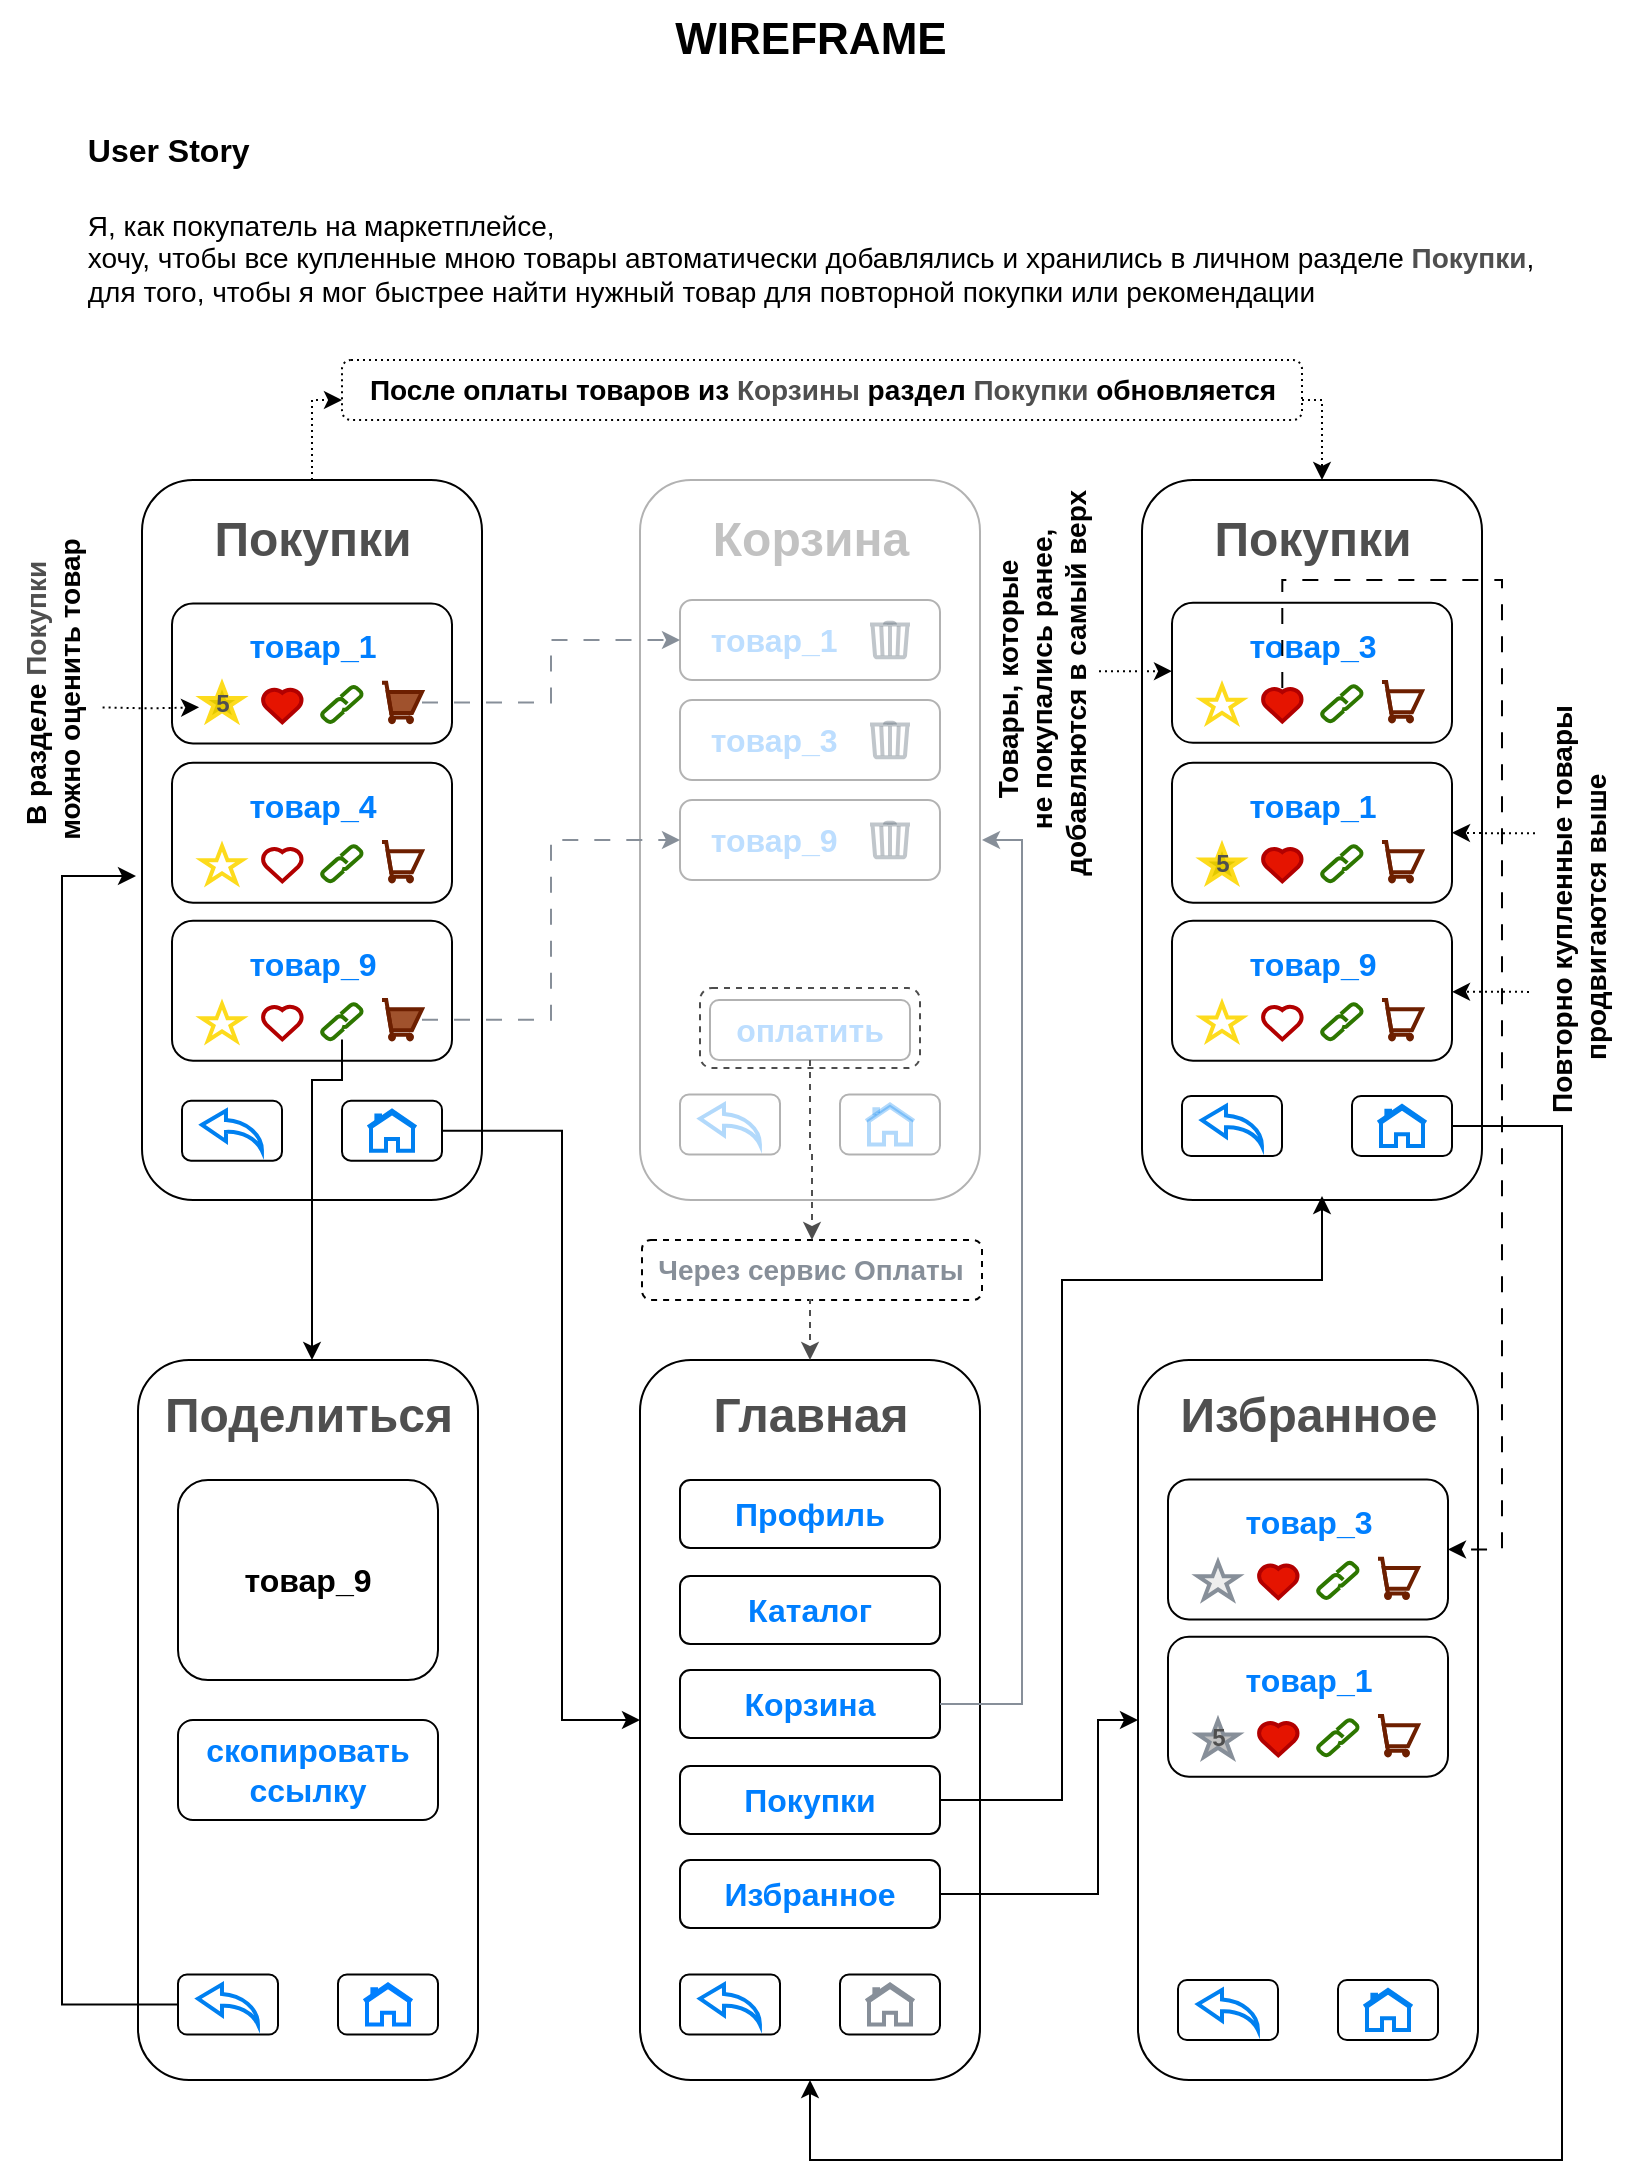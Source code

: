 <mxfile version="24.7.17">
  <diagram name="Страница — 1" id="m0oTRbkZFkC00hhJA9YK">
    <mxGraphModel dx="988" dy="1825" grid="1" gridSize="10" guides="1" tooltips="1" connect="1" arrows="1" fold="1" page="1" pageScale="1" pageWidth="827" pageHeight="1169" math="0" shadow="0">
      <root>
        <mxCell id="0" />
        <mxCell id="1" parent="0" />
        <mxCell id="jrZ7XB1-wAAe-d6OG5qt-242" value="" style="rounded=1;whiteSpace=wrap;html=1;dashed=1;" parent="1" vertex="1">
          <mxGeometry x="330" y="-530" width="170" height="30" as="geometry" />
        </mxCell>
        <mxCell id="1zE7--B8gmnd__9OY-mV-59" value="" style="group;strokeWidth=2;" parent="1" vertex="1" connectable="0">
          <mxGeometry x="80.0" y="-910" width="170" height="360" as="geometry" />
        </mxCell>
        <mxCell id="jrZ7XB1-wAAe-d6OG5qt-86" value="" style="group" parent="1zE7--B8gmnd__9OY-mV-59" vertex="1" connectable="0">
          <mxGeometry width="170" height="360" as="geometry" />
        </mxCell>
        <mxCell id="JTxMD57BZDx9iJpPwKIt-2" value="" style="rounded=1;whiteSpace=wrap;html=1;" parent="jrZ7XB1-wAAe-d6OG5qt-86" vertex="1">
          <mxGeometry width="170" height="360" as="geometry" />
        </mxCell>
        <mxCell id="1zE7--B8gmnd__9OY-mV-63" value="" style="group;" parent="jrZ7XB1-wAAe-d6OG5qt-86" vertex="1" connectable="0">
          <mxGeometry x="15" y="61.38" width="140" height="70.35" as="geometry" />
        </mxCell>
        <mxCell id="jrZ7XB1-wAAe-d6OG5qt-90" value="" style="group" parent="1zE7--B8gmnd__9OY-mV-63" vertex="1" connectable="0">
          <mxGeometry width="140" height="70.35" as="geometry" />
        </mxCell>
        <mxCell id="1zE7--B8gmnd__9OY-mV-64" value="&lt;div&gt;&lt;div&gt;&lt;b style=&quot;font-size: 16px;&quot;&gt;&lt;br&gt;&lt;/b&gt;&lt;/div&gt;&lt;/div&gt;" style="rounded=1;whiteSpace=wrap;html=1;" parent="jrZ7XB1-wAAe-d6OG5qt-90" vertex="1">
          <mxGeometry y="0.35" width="140" height="70.0" as="geometry" />
        </mxCell>
        <mxCell id="1zE7--B8gmnd__9OY-mV-65" value="" style="html=1;verticalLabelPosition=bottom;align=center;labelBackgroundColor=#ffffff;verticalAlign=top;strokeWidth=2;strokeColor=#6D1F00;shadow=0;dashed=0;shape=mxgraph.ios7.icons.shopping_cart;fillColor=#a0522d;fontColor=#ffffff;" parent="jrZ7XB1-wAAe-d6OG5qt-90" vertex="1">
          <mxGeometry x="105" y="40.0" width="20" height="19.7" as="geometry" />
        </mxCell>
        <mxCell id="1zE7--B8gmnd__9OY-mV-66" value="" style="html=1;verticalLabelPosition=bottom;align=center;labelBackgroundColor=#ffffff;verticalAlign=top;strokeWidth=2;strokeColor=#B20000;shadow=0;dashed=0;shape=mxgraph.ios7.icons.heart;fillColor=#e51400;fontColor=#ffffff;" parent="jrZ7XB1-wAAe-d6OG5qt-90" vertex="1">
          <mxGeometry x="45" y="42.95" width="20.3" height="16.75" as="geometry" />
        </mxCell>
        <mxCell id="1zE7--B8gmnd__9OY-mV-67" value="" style="html=1;verticalLabelPosition=bottom;align=center;labelBackgroundColor=#ffffff;verticalAlign=top;strokeWidth=2;strokeColor=#2D7600;shadow=0;dashed=0;shape=mxgraph.ios7.icons.link;fillColor=#60a917;fontColor=#ffffff;" parent="jrZ7XB1-wAAe-d6OG5qt-90" vertex="1">
          <mxGeometry x="75" y="41.98" width="20" height="17.72" as="geometry" />
        </mxCell>
        <mxCell id="1zE7--B8gmnd__9OY-mV-68" value="" style="html=1;verticalLabelPosition=bottom;align=center;labelBackgroundColor=#ffffff;verticalAlign=top;strokeWidth=2;strokeColor=#fddb1c;shadow=0;dashed=0;shape=mxgraph.ios7.icons.star;fillColor=#e3c800;fontColor=#000000;" parent="jrZ7XB1-wAAe-d6OG5qt-90" vertex="1">
          <mxGeometry x="15" y="40.47" width="20" height="18.26" as="geometry" />
        </mxCell>
        <mxCell id="1zE7--B8gmnd__9OY-mV-69" value="&lt;font color=&quot;#007fff&quot; style=&quot;font-size: 16px;&quot;&gt;товар_1&lt;/font&gt;" style="text;strokeColor=none;fillColor=none;html=1;fontSize=24;fontStyle=1;verticalAlign=middle;align=center;" parent="jrZ7XB1-wAAe-d6OG5qt-90" vertex="1">
          <mxGeometry x="20" width="100" height="40.0" as="geometry" />
        </mxCell>
        <mxCell id="jrZ7XB1-wAAe-d6OG5qt-179" value="&lt;b&gt;&lt;font color=&quot;#4f4f4f&quot;&gt;5&lt;/font&gt;&lt;/b&gt;" style="text;html=1;align=center;verticalAlign=middle;resizable=0;points=[];autosize=1;strokeColor=none;fillColor=none;" parent="jrZ7XB1-wAAe-d6OG5qt-90" vertex="1">
          <mxGeometry x="10.0" y="35.84" width="30" height="30" as="geometry" />
        </mxCell>
        <mxCell id="1zE7--B8gmnd__9OY-mV-49" value="&lt;font color=&quot;#4f4f4f&quot;&gt;Покупки&lt;/font&gt;" style="text;strokeColor=none;fillColor=none;html=1;fontSize=24;fontStyle=1;verticalAlign=middle;align=center;" parent="jrZ7XB1-wAAe-d6OG5qt-86" vertex="1">
          <mxGeometry x="35" y="10" width="100" height="40" as="geometry" />
        </mxCell>
        <mxCell id="1zE7--B8gmnd__9OY-mV-71" value="" style="group;" parent="jrZ7XB1-wAAe-d6OG5qt-86" vertex="1" connectable="0">
          <mxGeometry x="15" y="141" width="140" height="70.35" as="geometry" />
        </mxCell>
        <mxCell id="1zE7--B8gmnd__9OY-mV-72" value="&lt;div&gt;&lt;div&gt;&lt;b style=&quot;font-size: 16px;&quot;&gt;&lt;br&gt;&lt;/b&gt;&lt;/div&gt;&lt;/div&gt;" style="rounded=1;whiteSpace=wrap;html=1;" parent="1zE7--B8gmnd__9OY-mV-71" vertex="1">
          <mxGeometry y="0.35" width="140" height="70.0" as="geometry" />
        </mxCell>
        <mxCell id="1zE7--B8gmnd__9OY-mV-73" value="" style="html=1;verticalLabelPosition=bottom;align=center;labelBackgroundColor=#ffffff;verticalAlign=top;strokeWidth=2;strokeColor=#6D1F00;shadow=0;dashed=0;shape=mxgraph.ios7.icons.shopping_cart;fillColor=none;fontColor=#ffffff;" parent="1zE7--B8gmnd__9OY-mV-71" vertex="1">
          <mxGeometry x="105" y="40.0" width="20" height="19.7" as="geometry" />
        </mxCell>
        <mxCell id="1zE7--B8gmnd__9OY-mV-74" value="" style="html=1;verticalLabelPosition=bottom;align=center;labelBackgroundColor=#ffffff;verticalAlign=top;strokeWidth=2;strokeColor=#B20000;shadow=0;dashed=0;shape=mxgraph.ios7.icons.heart;fillColor=none;fontColor=#ffffff;" parent="1zE7--B8gmnd__9OY-mV-71" vertex="1">
          <mxGeometry x="45" y="42.95" width="20.3" height="16.75" as="geometry" />
        </mxCell>
        <mxCell id="1zE7--B8gmnd__9OY-mV-75" value="" style="html=1;verticalLabelPosition=bottom;align=center;labelBackgroundColor=#ffffff;verticalAlign=top;strokeWidth=2;strokeColor=#2D7600;shadow=0;dashed=0;shape=mxgraph.ios7.icons.link;fillColor=#60a917;fontColor=#ffffff;" parent="1zE7--B8gmnd__9OY-mV-71" vertex="1">
          <mxGeometry x="75" y="41.98" width="20" height="17.72" as="geometry" />
        </mxCell>
        <mxCell id="1zE7--B8gmnd__9OY-mV-77" value="&lt;font color=&quot;#007fff&quot; style=&quot;font-size: 16px;&quot;&gt;товар_4&lt;/font&gt;" style="text;strokeColor=none;fillColor=none;html=1;fontSize=24;fontStyle=1;verticalAlign=middle;align=center;" parent="1zE7--B8gmnd__9OY-mV-71" vertex="1">
          <mxGeometry x="20" width="100" height="40.0" as="geometry" />
        </mxCell>
        <mxCell id="1zE7--B8gmnd__9OY-mV-139" value="" style="html=1;verticalLabelPosition=bottom;align=center;labelBackgroundColor=#ffffff;verticalAlign=top;strokeWidth=2;strokeColor=#fddb1c;shadow=0;dashed=0;shape=mxgraph.ios7.icons.star;fillColor=none;fontColor=#000000;" parent="1zE7--B8gmnd__9OY-mV-71" vertex="1">
          <mxGeometry x="15" y="41.98" width="20" height="18.26" as="geometry" />
        </mxCell>
        <mxCell id="1zE7--B8gmnd__9OY-mV-182" value="" style="group;" parent="jrZ7XB1-wAAe-d6OG5qt-86" vertex="1" connectable="0">
          <mxGeometry x="15" y="220" width="140" height="70.35" as="geometry" />
        </mxCell>
        <mxCell id="1zE7--B8gmnd__9OY-mV-183" value="&lt;div&gt;&lt;div&gt;&lt;b style=&quot;font-size: 16px;&quot;&gt;&lt;br&gt;&lt;/b&gt;&lt;/div&gt;&lt;/div&gt;" style="rounded=1;whiteSpace=wrap;html=1;" parent="1zE7--B8gmnd__9OY-mV-182" vertex="1">
          <mxGeometry y="0.35" width="140" height="70.0" as="geometry" />
        </mxCell>
        <mxCell id="1zE7--B8gmnd__9OY-mV-184" value="" style="html=1;verticalLabelPosition=bottom;align=center;labelBackgroundColor=#ffffff;verticalAlign=top;strokeWidth=2;strokeColor=#6D1F00;shadow=0;dashed=0;shape=mxgraph.ios7.icons.shopping_cart;fillColor=#a0522d;fontColor=#ffffff;" parent="1zE7--B8gmnd__9OY-mV-182" vertex="1">
          <mxGeometry x="105" y="40.0" width="20" height="19.7" as="geometry" />
        </mxCell>
        <mxCell id="1zE7--B8gmnd__9OY-mV-185" value="" style="html=1;verticalLabelPosition=bottom;align=center;labelBackgroundColor=#ffffff;verticalAlign=top;strokeWidth=2;strokeColor=#B20000;shadow=0;dashed=0;shape=mxgraph.ios7.icons.heart;fillColor=none;fontColor=#ffffff;" parent="1zE7--B8gmnd__9OY-mV-182" vertex="1">
          <mxGeometry x="45" y="42.95" width="20.3" height="16.75" as="geometry" />
        </mxCell>
        <mxCell id="1zE7--B8gmnd__9OY-mV-186" value="" style="html=1;verticalLabelPosition=bottom;align=center;labelBackgroundColor=#ffffff;verticalAlign=top;strokeWidth=2;strokeColor=#2D7600;shadow=0;dashed=0;shape=mxgraph.ios7.icons.link;fillColor=#60a917;fontColor=#ffffff;gradientColor=none;" parent="1zE7--B8gmnd__9OY-mV-182" vertex="1">
          <mxGeometry x="75" y="41.98" width="20" height="17.72" as="geometry" />
        </mxCell>
        <mxCell id="1zE7--B8gmnd__9OY-mV-187" value="&lt;font color=&quot;#007fff&quot; style=&quot;font-size: 16px;&quot;&gt;товар_9&lt;/font&gt;" style="text;strokeColor=none;fillColor=none;html=1;fontSize=24;fontStyle=1;verticalAlign=middle;align=center;" parent="1zE7--B8gmnd__9OY-mV-182" vertex="1">
          <mxGeometry x="20" width="100" height="40.0" as="geometry" />
        </mxCell>
        <mxCell id="1zE7--B8gmnd__9OY-mV-188" value="" style="html=1;verticalLabelPosition=bottom;align=center;labelBackgroundColor=#ffffff;verticalAlign=top;strokeWidth=2;strokeColor=#fddb1c;shadow=0;dashed=0;shape=mxgraph.ios7.icons.star;fillColor=none;fontColor=#000000;" parent="1zE7--B8gmnd__9OY-mV-182" vertex="1">
          <mxGeometry x="15" y="41.98" width="20" height="18.26" as="geometry" />
        </mxCell>
        <mxCell id="1zE7--B8gmnd__9OY-mV-53" value="" style="group;" parent="jrZ7XB1-wAAe-d6OG5qt-86" vertex="1" connectable="0">
          <mxGeometry x="20.0" y="300.35" width="50" height="40" as="geometry" />
        </mxCell>
        <mxCell id="1zE7--B8gmnd__9OY-mV-54" value="" style="rounded=1;whiteSpace=wrap;html=1;" parent="1zE7--B8gmnd__9OY-mV-53" vertex="1">
          <mxGeometry y="10" width="50" height="30" as="geometry" />
        </mxCell>
        <mxCell id="1zE7--B8gmnd__9OY-mV-55" value="" style="html=1;verticalLabelPosition=bottom;align=center;labelBackgroundColor=#ffffff;verticalAlign=top;strokeWidth=2;strokeColor=#0080F0;shadow=0;dashed=0;shape=mxgraph.ios7.icons.back;" parent="1zE7--B8gmnd__9OY-mV-53" vertex="1">
          <mxGeometry x="10" y="15" width="30" height="20" as="geometry" />
        </mxCell>
        <mxCell id="1zE7--B8gmnd__9OY-mV-56" value="" style="group;" parent="jrZ7XB1-wAAe-d6OG5qt-86" vertex="1" connectable="0">
          <mxGeometry x="100.0" y="300.35" width="50" height="40" as="geometry" />
        </mxCell>
        <mxCell id="1zE7--B8gmnd__9OY-mV-57" value="" style="rounded=1;whiteSpace=wrap;html=1;" parent="1zE7--B8gmnd__9OY-mV-56" vertex="1">
          <mxGeometry y="10" width="50" height="30" as="geometry" />
        </mxCell>
        <mxCell id="1zE7--B8gmnd__9OY-mV-58" value="" style="html=1;verticalLabelPosition=bottom;align=center;labelBackgroundColor=#ffffff;verticalAlign=top;strokeWidth=2;strokeColor=#0080F0;shadow=0;dashed=0;shape=mxgraph.ios7.icons.home;" parent="1zE7--B8gmnd__9OY-mV-56" vertex="1">
          <mxGeometry x="13" y="15" width="24" height="20" as="geometry" />
        </mxCell>
        <mxCell id="1zE7--B8gmnd__9OY-mV-79" value="" style="group;strokeWidth=2;" parent="1" vertex="1" connectable="0">
          <mxGeometry x="578" y="-470" width="170" height="360" as="geometry" />
        </mxCell>
        <mxCell id="1zE7--B8gmnd__9OY-mV-80" value="" style="rounded=1;whiteSpace=wrap;html=1;" parent="1zE7--B8gmnd__9OY-mV-79" vertex="1">
          <mxGeometry width="170" height="360" as="geometry" />
        </mxCell>
        <mxCell id="1zE7--B8gmnd__9OY-mV-88" value="&lt;font color=&quot;#4f4f4f&quot;&gt;Избранное&lt;/font&gt;" style="text;strokeColor=none;fillColor=none;html=1;fontSize=24;fontStyle=1;verticalAlign=middle;align=center;" parent="1zE7--B8gmnd__9OY-mV-79" vertex="1">
          <mxGeometry x="35" y="8" width="100" height="40" as="geometry" />
        </mxCell>
        <mxCell id="1zE7--B8gmnd__9OY-mV-96" value="" style="group" parent="1zE7--B8gmnd__9OY-mV-79" vertex="1" connectable="0">
          <mxGeometry x="20" y="300" width="50" height="40" as="geometry" />
        </mxCell>
        <mxCell id="1zE7--B8gmnd__9OY-mV-97" value="" style="rounded=1;whiteSpace=wrap;html=1;" parent="1zE7--B8gmnd__9OY-mV-96" vertex="1">
          <mxGeometry y="10" width="50" height="30" as="geometry" />
        </mxCell>
        <mxCell id="1zE7--B8gmnd__9OY-mV-98" value="" style="html=1;verticalLabelPosition=bottom;align=center;labelBackgroundColor=#ffffff;verticalAlign=top;strokeWidth=2;strokeColor=#0080F0;shadow=0;dashed=0;shape=mxgraph.ios7.icons.back;" parent="1zE7--B8gmnd__9OY-mV-96" vertex="1">
          <mxGeometry x="10" y="15" width="30" height="20" as="geometry" />
        </mxCell>
        <mxCell id="1zE7--B8gmnd__9OY-mV-99" value="" style="group" parent="1zE7--B8gmnd__9OY-mV-79" vertex="1" connectable="0">
          <mxGeometry x="100" y="300" width="50" height="40" as="geometry" />
        </mxCell>
        <mxCell id="1zE7--B8gmnd__9OY-mV-100" value="" style="rounded=1;whiteSpace=wrap;html=1;" parent="1zE7--B8gmnd__9OY-mV-99" vertex="1">
          <mxGeometry y="10" width="50" height="30" as="geometry" />
        </mxCell>
        <mxCell id="1zE7--B8gmnd__9OY-mV-101" value="" style="html=1;verticalLabelPosition=bottom;align=center;labelBackgroundColor=#ffffff;verticalAlign=top;strokeWidth=2;strokeColor=#0080F0;shadow=0;dashed=0;shape=mxgraph.ios7.icons.home;" parent="1zE7--B8gmnd__9OY-mV-99" vertex="1">
          <mxGeometry x="13" y="15" width="24" height="20" as="geometry" />
        </mxCell>
        <mxCell id="1zE7--B8gmnd__9OY-mV-149" value="" style="group" parent="1zE7--B8gmnd__9OY-mV-79" vertex="1" connectable="0">
          <mxGeometry x="15" y="59.35" width="140" height="70.35" as="geometry" />
        </mxCell>
        <mxCell id="1zE7--B8gmnd__9OY-mV-150" value="&lt;div&gt;&lt;div&gt;&lt;b style=&quot;font-size: 16px;&quot;&gt;&lt;br&gt;&lt;/b&gt;&lt;/div&gt;&lt;/div&gt;" style="rounded=1;whiteSpace=wrap;html=1;" parent="1zE7--B8gmnd__9OY-mV-149" vertex="1">
          <mxGeometry y="0.35" width="140" height="70.0" as="geometry" />
        </mxCell>
        <mxCell id="1zE7--B8gmnd__9OY-mV-151" value="" style="html=1;verticalLabelPosition=bottom;align=center;labelBackgroundColor=#ffffff;verticalAlign=top;strokeWidth=2;strokeColor=#6D1F00;shadow=0;dashed=0;shape=mxgraph.ios7.icons.shopping_cart;fillColor=none;fontColor=#ffffff;" parent="1zE7--B8gmnd__9OY-mV-149" vertex="1">
          <mxGeometry x="105" y="40.0" width="20" height="19.7" as="geometry" />
        </mxCell>
        <mxCell id="1zE7--B8gmnd__9OY-mV-152" value="" style="html=1;verticalLabelPosition=bottom;align=center;labelBackgroundColor=#ffffff;verticalAlign=top;strokeWidth=2;strokeColor=#B20000;shadow=0;dashed=0;shape=mxgraph.ios7.icons.heart;fillColor=#e51400;fontColor=#ffffff;" parent="1zE7--B8gmnd__9OY-mV-149" vertex="1">
          <mxGeometry x="45" y="42.95" width="20.3" height="16.75" as="geometry" />
        </mxCell>
        <mxCell id="1zE7--B8gmnd__9OY-mV-153" value="" style="html=1;verticalLabelPosition=bottom;align=center;labelBackgroundColor=#ffffff;verticalAlign=top;strokeWidth=2;strokeColor=#2D7600;shadow=0;dashed=0;shape=mxgraph.ios7.icons.link;fillColor=#60a917;fontColor=#ffffff;" parent="1zE7--B8gmnd__9OY-mV-149" vertex="1">
          <mxGeometry x="75" y="41.98" width="20" height="17.72" as="geometry" />
        </mxCell>
        <mxCell id="1zE7--B8gmnd__9OY-mV-154" value="&lt;font color=&quot;#007fff&quot; style=&quot;font-size: 16px;&quot;&gt;товар_3&lt;/font&gt;" style="text;strokeColor=none;fillColor=none;html=1;fontSize=24;fontStyle=1;verticalAlign=middle;align=center;" parent="1zE7--B8gmnd__9OY-mV-149" vertex="1">
          <mxGeometry x="20" width="100" height="40.0" as="geometry" />
        </mxCell>
        <mxCell id="1zE7--B8gmnd__9OY-mV-155" value="" style="html=1;verticalLabelPosition=bottom;align=center;labelBackgroundColor=#ffffff;verticalAlign=top;strokeWidth=2;strokeColor=#878F99;shadow=0;dashed=0;shape=mxgraph.ios7.icons.star;fillColor=#eeeeee;" parent="1zE7--B8gmnd__9OY-mV-149" vertex="1">
          <mxGeometry x="15" y="41.71" width="20" height="18.26" as="geometry" />
        </mxCell>
        <mxCell id="jrZ7XB1-wAAe-d6OG5qt-44" value="" style="group" parent="1zE7--B8gmnd__9OY-mV-79" vertex="1" connectable="0">
          <mxGeometry x="15" y="138" width="140" height="70.35" as="geometry" />
        </mxCell>
        <mxCell id="jrZ7XB1-wAAe-d6OG5qt-45" value="&lt;div&gt;&lt;div&gt;&lt;b style=&quot;font-size: 16px;&quot;&gt;&lt;br&gt;&lt;/b&gt;&lt;/div&gt;&lt;/div&gt;" style="rounded=1;whiteSpace=wrap;html=1;" parent="jrZ7XB1-wAAe-d6OG5qt-44" vertex="1">
          <mxGeometry y="0.35" width="140" height="70.0" as="geometry" />
        </mxCell>
        <mxCell id="jrZ7XB1-wAAe-d6OG5qt-46" value="" style="html=1;verticalLabelPosition=bottom;align=center;labelBackgroundColor=#ffffff;verticalAlign=top;strokeWidth=2;strokeColor=#6D1F00;shadow=0;dashed=0;shape=mxgraph.ios7.icons.shopping_cart;fillColor=none;fontColor=#ffffff;" parent="jrZ7XB1-wAAe-d6OG5qt-44" vertex="1">
          <mxGeometry x="105" y="40.0" width="20" height="19.7" as="geometry" />
        </mxCell>
        <mxCell id="jrZ7XB1-wAAe-d6OG5qt-47" value="" style="html=1;verticalLabelPosition=bottom;align=center;labelBackgroundColor=#ffffff;verticalAlign=top;strokeWidth=2;strokeColor=#B20000;shadow=0;dashed=0;shape=mxgraph.ios7.icons.heart;fillColor=#e51400;fontColor=#ffffff;" parent="jrZ7XB1-wAAe-d6OG5qt-44" vertex="1">
          <mxGeometry x="45" y="42.95" width="20.3" height="16.75" as="geometry" />
        </mxCell>
        <mxCell id="jrZ7XB1-wAAe-d6OG5qt-48" value="" style="html=1;verticalLabelPosition=bottom;align=center;labelBackgroundColor=#ffffff;verticalAlign=top;strokeWidth=2;strokeColor=#2D7600;shadow=0;dashed=0;shape=mxgraph.ios7.icons.link;fillColor=#60a917;fontColor=#ffffff;" parent="jrZ7XB1-wAAe-d6OG5qt-44" vertex="1">
          <mxGeometry x="75" y="41.98" width="20" height="17.72" as="geometry" />
        </mxCell>
        <mxCell id="jrZ7XB1-wAAe-d6OG5qt-49" value="&lt;font color=&quot;#007fff&quot; style=&quot;font-size: 16px;&quot;&gt;товар_1&lt;/font&gt;" style="text;strokeColor=none;fillColor=none;html=1;fontSize=24;fontStyle=1;verticalAlign=middle;align=center;" parent="jrZ7XB1-wAAe-d6OG5qt-44" vertex="1">
          <mxGeometry x="20" width="100" height="40.0" as="geometry" />
        </mxCell>
        <mxCell id="jrZ7XB1-wAAe-d6OG5qt-56" value="" style="html=1;verticalLabelPosition=bottom;align=center;labelBackgroundColor=#ffffff;verticalAlign=top;strokeWidth=2;strokeColor=#878F99;shadow=0;dashed=0;shape=mxgraph.ios7.icons.star;fillColor=#C2C2C2;" parent="jrZ7XB1-wAAe-d6OG5qt-44" vertex="1">
          <mxGeometry x="15" y="42.2" width="20" height="18.26" as="geometry" />
        </mxCell>
        <mxCell id="jrZ7XB1-wAAe-d6OG5qt-184" value="&lt;b&gt;&lt;font color=&quot;#4f4f4f&quot;&gt;5&lt;/font&gt;&lt;/b&gt;" style="text;html=1;align=center;verticalAlign=middle;resizable=0;points=[];autosize=1;strokeColor=none;fillColor=none;" parent="jrZ7XB1-wAAe-d6OG5qt-44" vertex="1">
          <mxGeometry x="10" y="36.33" width="30" height="30" as="geometry" />
        </mxCell>
        <mxCell id="1zE7--B8gmnd__9OY-mV-116" value="" style="group;strokeWidth=2;" parent="1" vertex="1" connectable="0">
          <mxGeometry x="580.0" y="-910" width="170" height="360" as="geometry" />
        </mxCell>
        <mxCell id="1zE7--B8gmnd__9OY-mV-117" value="" style="rounded=1;whiteSpace=wrap;html=1;" parent="1zE7--B8gmnd__9OY-mV-116" vertex="1">
          <mxGeometry width="170" height="360" as="geometry" />
        </mxCell>
        <mxCell id="1zE7--B8gmnd__9OY-mV-118" value="" style="group" parent="1zE7--B8gmnd__9OY-mV-116" vertex="1" connectable="0">
          <mxGeometry x="15" y="141" width="140" height="70.35" as="geometry" />
        </mxCell>
        <mxCell id="1zE7--B8gmnd__9OY-mV-119" value="&lt;div&gt;&lt;div&gt;&lt;b style=&quot;font-size: 16px;&quot;&gt;&lt;br&gt;&lt;/b&gt;&lt;/div&gt;&lt;/div&gt;" style="rounded=1;whiteSpace=wrap;html=1;" parent="1zE7--B8gmnd__9OY-mV-118" vertex="1">
          <mxGeometry y="0.35" width="140" height="70.0" as="geometry" />
        </mxCell>
        <mxCell id="1zE7--B8gmnd__9OY-mV-120" value="" style="html=1;verticalLabelPosition=bottom;align=center;labelBackgroundColor=#ffffff;verticalAlign=top;strokeWidth=2;strokeColor=#6D1F00;shadow=0;dashed=0;shape=mxgraph.ios7.icons.shopping_cart;fillColor=none;fontColor=#ffffff;" parent="1zE7--B8gmnd__9OY-mV-118" vertex="1">
          <mxGeometry x="105" y="40.0" width="20" height="19.7" as="geometry" />
        </mxCell>
        <mxCell id="1zE7--B8gmnd__9OY-mV-121" value="" style="html=1;verticalLabelPosition=bottom;align=center;labelBackgroundColor=#ffffff;verticalAlign=top;strokeWidth=2;strokeColor=#B20000;shadow=0;dashed=0;shape=mxgraph.ios7.icons.heart;fillColor=#e51400;fontColor=#ffffff;" parent="1zE7--B8gmnd__9OY-mV-118" vertex="1">
          <mxGeometry x="45" y="42.95" width="20.3" height="16.75" as="geometry" />
        </mxCell>
        <mxCell id="1zE7--B8gmnd__9OY-mV-122" value="" style="html=1;verticalLabelPosition=bottom;align=center;labelBackgroundColor=#ffffff;verticalAlign=top;strokeWidth=2;strokeColor=#2D7600;shadow=0;dashed=0;shape=mxgraph.ios7.icons.link;fillColor=#60a917;fontColor=#ffffff;" parent="1zE7--B8gmnd__9OY-mV-118" vertex="1">
          <mxGeometry x="75" y="41.98" width="20" height="17.72" as="geometry" />
        </mxCell>
        <mxCell id="1zE7--B8gmnd__9OY-mV-124" value="&lt;font color=&quot;#007fff&quot; style=&quot;font-size: 16px;&quot;&gt;товар_1&lt;/font&gt;" style="text;strokeColor=none;fillColor=none;html=1;fontSize=24;fontStyle=1;verticalAlign=middle;align=center;" parent="1zE7--B8gmnd__9OY-mV-118" vertex="1">
          <mxGeometry x="20" width="100" height="40.0" as="geometry" />
        </mxCell>
        <mxCell id="1zE7--B8gmnd__9OY-mV-140" value="" style="html=1;verticalLabelPosition=bottom;align=center;labelBackgroundColor=#ffffff;verticalAlign=top;strokeWidth=2;strokeColor=#fddb1c;shadow=0;dashed=0;shape=mxgraph.ios7.icons.star;fillColor=#e3c800;fontColor=#000000;" parent="1zE7--B8gmnd__9OY-mV-118" vertex="1">
          <mxGeometry x="15" y="41.71" width="20" height="18.26" as="geometry" />
        </mxCell>
        <mxCell id="jrZ7XB1-wAAe-d6OG5qt-185" value="&lt;b&gt;&lt;font color=&quot;#4f4f4f&quot;&gt;5&lt;/font&gt;&lt;/b&gt;" style="text;html=1;align=center;verticalAlign=middle;resizable=0;points=[];autosize=1;strokeColor=none;fillColor=none;" parent="1zE7--B8gmnd__9OY-mV-118" vertex="1">
          <mxGeometry x="10.0" y="36.33" width="30" height="30" as="geometry" />
        </mxCell>
        <mxCell id="1zE7--B8gmnd__9OY-mV-125" value="&lt;font color=&quot;#4f4f4f&quot;&gt;Покупки&lt;/font&gt;" style="text;strokeColor=none;fillColor=none;html=1;fontSize=24;fontStyle=1;verticalAlign=middle;align=center;" parent="1zE7--B8gmnd__9OY-mV-116" vertex="1">
          <mxGeometry x="35" y="10" width="100" height="40" as="geometry" />
        </mxCell>
        <mxCell id="1zE7--B8gmnd__9OY-mV-126" value="" style="group" parent="1zE7--B8gmnd__9OY-mV-116" vertex="1" connectable="0">
          <mxGeometry x="15" y="220" width="140" height="70.35" as="geometry" />
        </mxCell>
        <mxCell id="1zE7--B8gmnd__9OY-mV-127" value="&lt;div&gt;&lt;div&gt;&lt;b style=&quot;font-size: 16px;&quot;&gt;&lt;br&gt;&lt;/b&gt;&lt;/div&gt;&lt;/div&gt;" style="rounded=1;whiteSpace=wrap;html=1;" parent="1zE7--B8gmnd__9OY-mV-126" vertex="1">
          <mxGeometry y="0.35" width="140" height="70.0" as="geometry" />
        </mxCell>
        <mxCell id="1zE7--B8gmnd__9OY-mV-128" value="" style="html=1;verticalLabelPosition=bottom;align=center;labelBackgroundColor=#ffffff;verticalAlign=top;strokeWidth=2;strokeColor=#6D1F00;shadow=0;dashed=0;shape=mxgraph.ios7.icons.shopping_cart;fillColor=none;fontColor=#ffffff;" parent="1zE7--B8gmnd__9OY-mV-126" vertex="1">
          <mxGeometry x="105" y="40.0" width="20" height="19.7" as="geometry" />
        </mxCell>
        <mxCell id="1zE7--B8gmnd__9OY-mV-129" value="" style="html=1;verticalLabelPosition=bottom;align=center;labelBackgroundColor=#ffffff;verticalAlign=top;strokeWidth=2;strokeColor=#B20000;shadow=0;dashed=0;shape=mxgraph.ios7.icons.heart;fillColor=none;fontColor=#ffffff;" parent="1zE7--B8gmnd__9OY-mV-126" vertex="1">
          <mxGeometry x="45" y="42.95" width="20.3" height="16.75" as="geometry" />
        </mxCell>
        <mxCell id="1zE7--B8gmnd__9OY-mV-130" value="" style="html=1;verticalLabelPosition=bottom;align=center;labelBackgroundColor=#ffffff;verticalAlign=top;strokeWidth=2;strokeColor=#2D7600;shadow=0;dashed=0;shape=mxgraph.ios7.icons.link;fillColor=#60a917;fontColor=#ffffff;" parent="1zE7--B8gmnd__9OY-mV-126" vertex="1">
          <mxGeometry x="75" y="41.98" width="20" height="17.72" as="geometry" />
        </mxCell>
        <mxCell id="1zE7--B8gmnd__9OY-mV-132" value="&lt;font color=&quot;#007fff&quot; style=&quot;font-size: 16px;&quot;&gt;товар_9&lt;/font&gt;" style="text;strokeColor=none;fillColor=none;html=1;fontSize=24;fontStyle=1;verticalAlign=middle;align=center;" parent="1zE7--B8gmnd__9OY-mV-126" vertex="1">
          <mxGeometry x="20" width="100" height="40.0" as="geometry" />
        </mxCell>
        <mxCell id="1zE7--B8gmnd__9OY-mV-141" value="" style="html=1;verticalLabelPosition=bottom;align=center;labelBackgroundColor=#ffffff;verticalAlign=top;strokeWidth=2;strokeColor=#fddb1c;shadow=0;dashed=0;shape=mxgraph.ios7.icons.star;fillColor=none;fontColor=#000000;" parent="1zE7--B8gmnd__9OY-mV-126" vertex="1">
          <mxGeometry x="15" y="41.71" width="20" height="18.26" as="geometry" />
        </mxCell>
        <mxCell id="1zE7--B8gmnd__9OY-mV-157" value="" style="group" parent="1zE7--B8gmnd__9OY-mV-116" vertex="1" connectable="0">
          <mxGeometry x="15" y="61.03" width="140" height="70.35" as="geometry" />
        </mxCell>
        <mxCell id="jrZ7XB1-wAAe-d6OG5qt-89" value="" style="group" parent="1zE7--B8gmnd__9OY-mV-157" vertex="1" connectable="0">
          <mxGeometry width="140" height="70.35" as="geometry" />
        </mxCell>
        <mxCell id="1zE7--B8gmnd__9OY-mV-158" value="&lt;div&gt;&lt;div&gt;&lt;b style=&quot;font-size: 16px;&quot;&gt;&lt;br&gt;&lt;/b&gt;&lt;/div&gt;&lt;/div&gt;" style="rounded=1;whiteSpace=wrap;html=1;" parent="jrZ7XB1-wAAe-d6OG5qt-89" vertex="1">
          <mxGeometry y="0.35" width="140" height="70.0" as="geometry" />
        </mxCell>
        <mxCell id="1zE7--B8gmnd__9OY-mV-159" value="" style="html=1;verticalLabelPosition=bottom;align=center;labelBackgroundColor=#ffffff;verticalAlign=top;strokeWidth=2;strokeColor=#6D1F00;shadow=0;dashed=0;shape=mxgraph.ios7.icons.shopping_cart;fillColor=none;fontColor=#ffffff;" parent="jrZ7XB1-wAAe-d6OG5qt-89" vertex="1">
          <mxGeometry x="105" y="40.0" width="20" height="19.7" as="geometry" />
        </mxCell>
        <mxCell id="1zE7--B8gmnd__9OY-mV-160" value="" style="html=1;verticalLabelPosition=bottom;align=center;labelBackgroundColor=#ffffff;verticalAlign=top;strokeWidth=2;strokeColor=#B20000;shadow=0;dashed=0;shape=mxgraph.ios7.icons.heart;fillColor=#e51400;fontColor=#ffffff;" parent="jrZ7XB1-wAAe-d6OG5qt-89" vertex="1">
          <mxGeometry x="45" y="42.95" width="20.3" height="16.75" as="geometry" />
        </mxCell>
        <mxCell id="1zE7--B8gmnd__9OY-mV-161" value="" style="html=1;verticalLabelPosition=bottom;align=center;labelBackgroundColor=#ffffff;verticalAlign=top;strokeWidth=2;strokeColor=#2D7600;shadow=0;dashed=0;shape=mxgraph.ios7.icons.link;fillColor=#60a917;fontColor=#ffffff;" parent="jrZ7XB1-wAAe-d6OG5qt-89" vertex="1">
          <mxGeometry x="75" y="41.98" width="20" height="17.72" as="geometry" />
        </mxCell>
        <mxCell id="1zE7--B8gmnd__9OY-mV-162" value="&lt;font color=&quot;#007fff&quot; style=&quot;font-size: 16px;&quot;&gt;товар_3&lt;/font&gt;" style="text;strokeColor=none;fillColor=none;html=1;fontSize=24;fontStyle=1;verticalAlign=middle;align=center;" parent="jrZ7XB1-wAAe-d6OG5qt-89" vertex="1">
          <mxGeometry x="20" width="100" height="40.0" as="geometry" />
        </mxCell>
        <mxCell id="1zE7--B8gmnd__9OY-mV-163" value="" style="html=1;verticalLabelPosition=bottom;align=center;labelBackgroundColor=#ffffff;verticalAlign=top;strokeWidth=2;strokeColor=#fddb1c;shadow=0;dashed=0;shape=mxgraph.ios7.icons.star;fillColor=none;fontColor=#000000;" parent="jrZ7XB1-wAAe-d6OG5qt-89" vertex="1">
          <mxGeometry x="15" y="41.71" width="20" height="18.26" as="geometry" />
        </mxCell>
        <mxCell id="1zE7--B8gmnd__9OY-mV-133" value="" style="group" parent="1zE7--B8gmnd__9OY-mV-116" vertex="1" connectable="0">
          <mxGeometry x="20" y="298" width="50" height="40" as="geometry" />
        </mxCell>
        <mxCell id="1zE7--B8gmnd__9OY-mV-134" value="" style="rounded=1;whiteSpace=wrap;html=1;" parent="1zE7--B8gmnd__9OY-mV-133" vertex="1">
          <mxGeometry y="10" width="50" height="30" as="geometry" />
        </mxCell>
        <mxCell id="1zE7--B8gmnd__9OY-mV-135" value="" style="html=1;verticalLabelPosition=bottom;align=center;labelBackgroundColor=#ffffff;verticalAlign=top;strokeWidth=2;strokeColor=#0080F0;shadow=0;dashed=0;shape=mxgraph.ios7.icons.back;" parent="1zE7--B8gmnd__9OY-mV-133" vertex="1">
          <mxGeometry x="10" y="15" width="30" height="20" as="geometry" />
        </mxCell>
        <mxCell id="1zE7--B8gmnd__9OY-mV-136" value="" style="group" parent="1zE7--B8gmnd__9OY-mV-116" vertex="1" connectable="0">
          <mxGeometry x="105" y="298" width="50" height="40" as="geometry" />
        </mxCell>
        <mxCell id="1zE7--B8gmnd__9OY-mV-137" value="" style="rounded=1;whiteSpace=wrap;html=1;" parent="1zE7--B8gmnd__9OY-mV-136" vertex="1">
          <mxGeometry y="10" width="50" height="30" as="geometry" />
        </mxCell>
        <mxCell id="1zE7--B8gmnd__9OY-mV-138" value="" style="html=1;verticalLabelPosition=bottom;align=center;labelBackgroundColor=#ffffff;verticalAlign=top;strokeWidth=2;strokeColor=#0080F0;shadow=0;dashed=0;shape=mxgraph.ios7.icons.home;" parent="1zE7--B8gmnd__9OY-mV-136" vertex="1">
          <mxGeometry x="13" y="15" width="24" height="20" as="geometry" />
        </mxCell>
        <mxCell id="jrZ7XB1-wAAe-d6OG5qt-71" value="&lt;div style=&quot;text-align: left;&quot;&gt;&lt;b style=&quot;font-size: 16px; background-color: initial;&quot;&gt;User Story&lt;/b&gt;&lt;/div&gt;&lt;div&gt;&lt;span style=&quot;font-size: 16px;&quot;&gt;&lt;b&gt;&lt;br&gt;&lt;/b&gt;&lt;/span&gt;&lt;div&gt;&lt;div style=&quot;text-align: left;&quot;&gt;&lt;span style=&quot;font-size: 14px;&quot;&gt;Я, как покупатель на маркетплейсе,&lt;/span&gt;&lt;/div&gt;&lt;div style=&quot;text-align: left;&quot;&gt;&lt;span style=&quot;font-size: 14px;&quot;&gt;хочу, чтобы все купленные мною товары автоматически добавлялись и хранились в личном разделе &lt;b&gt;&lt;font color=&quot;#4f4f4f&quot;&gt;Покупки&lt;/font&gt;&lt;/b&gt;,&lt;/span&gt;&lt;/div&gt;&lt;div style=&quot;text-align: left;&quot;&gt;&lt;span style=&quot;font-size: 14px;&quot;&gt;для того, чтобы я мог быстрее найти нужный товар для повторной покупки или рекомендации&lt;/span&gt;&lt;/div&gt;&lt;/div&gt;&lt;/div&gt;" style="text;html=1;align=center;verticalAlign=middle;resizable=0;points=[];autosize=1;strokeColor=none;fillColor=none;" parent="1" vertex="1">
          <mxGeometry x="39" y="-1090" width="750" height="100" as="geometry" />
        </mxCell>
        <mxCell id="jrZ7XB1-wAAe-d6OG5qt-77" value="&lt;b&gt;&lt;font style=&quot;font-size: 22px;&quot;&gt;WIREFRAME&lt;/font&gt;&lt;/b&gt;" style="text;html=1;align=center;verticalAlign=middle;resizable=0;points=[];autosize=1;strokeColor=none;fillColor=none;" parent="1" vertex="1">
          <mxGeometry x="334" y="-1150" width="160" height="40" as="geometry" />
        </mxCell>
        <mxCell id="jrZ7XB1-wAAe-d6OG5qt-153" value="" style="group;strokeWidth=2;" parent="1" vertex="1" connectable="0">
          <mxGeometry x="329" y="-470" width="170" height="360" as="geometry" />
        </mxCell>
        <mxCell id="jrZ7XB1-wAAe-d6OG5qt-126" value="" style="rounded=1;whiteSpace=wrap;html=1;align=center;" parent="jrZ7XB1-wAAe-d6OG5qt-153" vertex="1">
          <mxGeometry width="170" height="360" as="geometry" />
        </mxCell>
        <mxCell id="jrZ7XB1-wAAe-d6OG5qt-128" value="&lt;font color=&quot;#4f4f4f&quot;&gt;Главная&lt;/font&gt;" style="text;strokeColor=none;fillColor=none;html=1;fontSize=24;fontStyle=1;verticalAlign=middle;align=center;" parent="jrZ7XB1-wAAe-d6OG5qt-153" vertex="1">
          <mxGeometry x="35" y="8" width="100" height="40" as="geometry" />
        </mxCell>
        <mxCell id="jrZ7XB1-wAAe-d6OG5qt-129" value="" style="group" parent="jrZ7XB1-wAAe-d6OG5qt-153" vertex="1" connectable="0">
          <mxGeometry x="100" y="297.25" width="50" height="40" as="geometry" />
        </mxCell>
        <mxCell id="jrZ7XB1-wAAe-d6OG5qt-130" value="" style="rounded=1;whiteSpace=wrap;html=1;" parent="jrZ7XB1-wAAe-d6OG5qt-129" vertex="1">
          <mxGeometry y="10" width="50" height="30" as="geometry" />
        </mxCell>
        <mxCell id="jrZ7XB1-wAAe-d6OG5qt-131" value="" style="html=1;verticalLabelPosition=bottom;align=center;labelBackgroundColor=#ffffff;verticalAlign=top;strokeWidth=2;strokeColor=#878F99;shadow=0;dashed=0;shape=mxgraph.ios7.icons.home;" parent="jrZ7XB1-wAAe-d6OG5qt-129" vertex="1">
          <mxGeometry x="13" y="15" width="24" height="20" as="geometry" />
        </mxCell>
        <mxCell id="jrZ7XB1-wAAe-d6OG5qt-132" value="" style="group" parent="jrZ7XB1-wAAe-d6OG5qt-153" vertex="1" connectable="0">
          <mxGeometry x="20" y="297.25" width="50" height="40" as="geometry" />
        </mxCell>
        <mxCell id="jrZ7XB1-wAAe-d6OG5qt-133" value="" style="rounded=1;whiteSpace=wrap;html=1;" parent="jrZ7XB1-wAAe-d6OG5qt-132" vertex="1">
          <mxGeometry y="10" width="50" height="30" as="geometry" />
        </mxCell>
        <mxCell id="jrZ7XB1-wAAe-d6OG5qt-134" value="" style="html=1;verticalLabelPosition=bottom;align=center;labelBackgroundColor=#ffffff;verticalAlign=top;strokeWidth=2;strokeColor=#0080F0;shadow=0;dashed=0;shape=mxgraph.ios7.icons.back;" parent="jrZ7XB1-wAAe-d6OG5qt-132" vertex="1">
          <mxGeometry x="10" y="15" width="30" height="20" as="geometry" />
        </mxCell>
        <mxCell id="jrZ7XB1-wAAe-d6OG5qt-138" value="" style="group" parent="jrZ7XB1-wAAe-d6OG5qt-153" vertex="1" connectable="0">
          <mxGeometry x="20" y="108" width="130" height="34" as="geometry" />
        </mxCell>
        <mxCell id="jrZ7XB1-wAAe-d6OG5qt-139" value="&lt;span style=&quot;font-size: 16px;&quot;&gt;&lt;b&gt;&lt;font color=&quot;#007fff&quot;&gt;Каталог&lt;/font&gt;&lt;/b&gt;&lt;/span&gt;" style="rounded=1;whiteSpace=wrap;html=1;align=center;" parent="jrZ7XB1-wAAe-d6OG5qt-138" vertex="1">
          <mxGeometry width="130" height="34" as="geometry" />
        </mxCell>
        <mxCell id="jrZ7XB1-wAAe-d6OG5qt-151" value="&lt;span style=&quot;font-size: 16px;&quot;&gt;&lt;b&gt;&lt;font color=&quot;#007fff&quot;&gt;Профиль&lt;/font&gt;&lt;/b&gt;&lt;/span&gt;" style="rounded=1;whiteSpace=wrap;html=1;align=center;" parent="jrZ7XB1-wAAe-d6OG5qt-153" vertex="1">
          <mxGeometry x="20" y="60" width="130" height="34" as="geometry" />
        </mxCell>
        <mxCell id="jrZ7XB1-wAAe-d6OG5qt-150" value="&lt;span style=&quot;font-size: 16px;&quot;&gt;&lt;b&gt;&lt;font color=&quot;#007fff&quot;&gt;Избранное&lt;/font&gt;&lt;/b&gt;&lt;/span&gt;" style="rounded=1;whiteSpace=wrap;html=1;align=center;" parent="jrZ7XB1-wAAe-d6OG5qt-153" vertex="1">
          <mxGeometry x="20" y="250" width="130" height="34" as="geometry" />
        </mxCell>
        <mxCell id="jrZ7XB1-wAAe-d6OG5qt-149" value="&lt;span style=&quot;font-size: 16px;&quot;&gt;&lt;b&gt;&lt;font color=&quot;#007fff&quot;&gt;Покупки&lt;/font&gt;&lt;/b&gt;&lt;/span&gt;" style="rounded=1;whiteSpace=wrap;html=1;align=center;" parent="jrZ7XB1-wAAe-d6OG5qt-153" vertex="1">
          <mxGeometry x="20" y="203" width="130" height="34" as="geometry" />
        </mxCell>
        <mxCell id="jrZ7XB1-wAAe-d6OG5qt-148" value="&lt;span style=&quot;font-size: 16px;&quot;&gt;&lt;b&gt;&lt;font color=&quot;#007fff&quot;&gt;Корзина&lt;/font&gt;&lt;/b&gt;&lt;/span&gt;" style="rounded=1;whiteSpace=wrap;html=1;align=center;" parent="jrZ7XB1-wAAe-d6OG5qt-153" vertex="1">
          <mxGeometry x="20" y="155" width="130" height="34" as="geometry" />
        </mxCell>
        <mxCell id="jrZ7XB1-wAAe-d6OG5qt-227" style="edgeStyle=orthogonalEdgeStyle;rounded=0;orthogonalLoop=1;jettySize=auto;html=1;entryX=1;entryY=0.5;entryDx=0;entryDy=0;dashed=1;dashPattern=1 2;exitX=0.322;exitY=0.01;exitDx=0;exitDy=0;exitPerimeter=0;" parent="1" source="jrZ7XB1-wAAe-d6OG5qt-175" target="1zE7--B8gmnd__9OY-mV-127" edge="1">
          <mxGeometry relative="1" as="geometry">
            <Array as="points" />
          </mxGeometry>
        </mxCell>
        <mxCell id="jrZ7XB1-wAAe-d6OG5qt-231" value="" style="edgeStyle=orthogonalEdgeStyle;rounded=0;orthogonalLoop=1;jettySize=auto;html=1;entryX=1;entryY=0.5;entryDx=0;entryDy=0;dashed=1;dashPattern=1 2;exitX=0.667;exitY=0.07;exitDx=0;exitDy=0;exitPerimeter=0;" parent="1" source="jrZ7XB1-wAAe-d6OG5qt-175" target="1zE7--B8gmnd__9OY-mV-119" edge="1">
          <mxGeometry relative="1" as="geometry">
            <mxPoint x="772" y="-721" as="sourcePoint" />
            <mxPoint x="740" y="-732" as="targetPoint" />
            <Array as="points" />
          </mxGeometry>
        </mxCell>
        <mxCell id="jrZ7XB1-wAAe-d6OG5qt-175" value="&lt;font style=&quot;font-size: 14px;&quot;&gt;&lt;b&gt;Повторно купленные товары&lt;/b&gt;&lt;/font&gt;&lt;div&gt;&lt;font style=&quot;font-size: 14px;&quot;&gt;&lt;b&gt;продвигаются выше&amp;nbsp;&amp;nbsp;&lt;/b&gt;&lt;/font&gt;&lt;/div&gt;" style="text;html=1;align=center;verticalAlign=middle;resizable=0;points=[];autosize=1;rotation=-90;" parent="1" vertex="1">
          <mxGeometry x="683.0" y="-720" width="230" height="50" as="geometry" />
        </mxCell>
        <mxCell id="jrZ7XB1-wAAe-d6OG5qt-177" value="" style="group;strokeWidth=2;" parent="1" vertex="1" connectable="0">
          <mxGeometry x="329" y="-910" width="354" height="360" as="geometry" />
        </mxCell>
        <mxCell id="jrZ7XB1-wAAe-d6OG5qt-187" value="" style="rounded=1;whiteSpace=wrap;html=1;dashed=1;" parent="jrZ7XB1-wAAe-d6OG5qt-177" vertex="1">
          <mxGeometry x="30" y="254" width="110" height="40" as="geometry" />
        </mxCell>
        <mxCell id="jrZ7XB1-wAAe-d6OG5qt-156" value="" style="rounded=1;whiteSpace=wrap;html=1;align=center;opacity=30;" parent="jrZ7XB1-wAAe-d6OG5qt-177" vertex="1">
          <mxGeometry width="170" height="360" as="geometry" />
        </mxCell>
        <mxCell id="jrZ7XB1-wAAe-d6OG5qt-157" value="&lt;b&gt;&lt;font color=&quot;#bddeff&quot; style=&quot;font-size: 16px;&quot;&gt;оплатить&lt;/font&gt;&lt;/b&gt;" style="rounded=1;whiteSpace=wrap;html=1;opacity=30;" parent="jrZ7XB1-wAAe-d6OG5qt-177" vertex="1">
          <mxGeometry x="35" y="260" width="100" height="30" as="geometry" />
        </mxCell>
        <mxCell id="jrZ7XB1-wAAe-d6OG5qt-158" value="&lt;font color=&quot;#c2c2c2&quot;&gt;Корзина&lt;/font&gt;" style="text;strokeColor=none;fillColor=none;html=1;fontSize=24;fontStyle=1;verticalAlign=middle;align=center;opacity=30;" parent="jrZ7XB1-wAAe-d6OG5qt-177" vertex="1">
          <mxGeometry x="35" y="10" width="100" height="40" as="geometry" />
        </mxCell>
        <mxCell id="jrZ7XB1-wAAe-d6OG5qt-159" value="" style="group;opacity=30;" parent="jrZ7XB1-wAAe-d6OG5qt-177" vertex="1" connectable="0">
          <mxGeometry x="100" y="297.25" width="50" height="40" as="geometry" />
        </mxCell>
        <mxCell id="jrZ7XB1-wAAe-d6OG5qt-160" value="" style="rounded=1;whiteSpace=wrap;html=1;opacity=30;" parent="jrZ7XB1-wAAe-d6OG5qt-159" vertex="1">
          <mxGeometry y="10" width="50" height="30" as="geometry" />
        </mxCell>
        <mxCell id="jrZ7XB1-wAAe-d6OG5qt-161" value="" style="html=1;verticalLabelPosition=bottom;align=center;labelBackgroundColor=#ffffff;verticalAlign=top;strokeWidth=2;strokeColor=#0080F0;shadow=0;dashed=0;shape=mxgraph.ios7.icons.home;opacity=30;" parent="jrZ7XB1-wAAe-d6OG5qt-159" vertex="1">
          <mxGeometry x="13" y="15" width="24" height="20" as="geometry" />
        </mxCell>
        <mxCell id="jrZ7XB1-wAAe-d6OG5qt-162" value="" style="group;opacity=30;" parent="jrZ7XB1-wAAe-d6OG5qt-177" vertex="1" connectable="0">
          <mxGeometry x="20" y="297.25" width="50" height="40" as="geometry" />
        </mxCell>
        <mxCell id="jrZ7XB1-wAAe-d6OG5qt-163" value="" style="rounded=1;whiteSpace=wrap;html=1;opacity=30;" parent="jrZ7XB1-wAAe-d6OG5qt-162" vertex="1">
          <mxGeometry y="10" width="50" height="30" as="geometry" />
        </mxCell>
        <mxCell id="jrZ7XB1-wAAe-d6OG5qt-164" value="" style="html=1;verticalLabelPosition=bottom;align=center;labelBackgroundColor=#ffffff;verticalAlign=top;strokeWidth=2;strokeColor=#0080F0;shadow=0;dashed=0;shape=mxgraph.ios7.icons.back;opacity=30;" parent="jrZ7XB1-wAAe-d6OG5qt-162" vertex="1">
          <mxGeometry x="10" y="15" width="30" height="20" as="geometry" />
        </mxCell>
        <mxCell id="jrZ7XB1-wAAe-d6OG5qt-165" value="" style="group;opacity=30;" parent="jrZ7XB1-wAAe-d6OG5qt-177" vertex="1" connectable="0">
          <mxGeometry x="20" y="60" width="130" height="40" as="geometry" />
        </mxCell>
        <mxCell id="jrZ7XB1-wAAe-d6OG5qt-166" value="&lt;b style=&quot;font-size: 16px;&quot;&gt;&lt;font color=&quot;#bddeff&quot;&gt;&amp;nbsp; &amp;nbsp;товар_1&lt;/font&gt;&lt;/b&gt;" style="rounded=1;whiteSpace=wrap;html=1;align=left;opacity=30;" parent="jrZ7XB1-wAAe-d6OG5qt-165" vertex="1">
          <mxGeometry width="130" height="40" as="geometry" />
        </mxCell>
        <mxCell id="jrZ7XB1-wAAe-d6OG5qt-167" value="" style="html=1;verticalLabelPosition=bottom;align=center;labelBackgroundColor=#ffffff;verticalAlign=top;strokeWidth=2;strokeColor=#314354;shadow=0;dashed=0;shape=mxgraph.ios7.icons.trashcan;fillColor=none;fontColor=#ffffff;opacity=30;" parent="jrZ7XB1-wAAe-d6OG5qt-165" vertex="1">
          <mxGeometry x="95" y="11.38" width="20" height="17.25" as="geometry" />
        </mxCell>
        <mxCell id="jrZ7XB1-wAAe-d6OG5qt-168" value="" style="group;opacity=30;" parent="jrZ7XB1-wAAe-d6OG5qt-177" vertex="1" connectable="0">
          <mxGeometry x="20" y="110" width="130" height="40" as="geometry" />
        </mxCell>
        <mxCell id="jrZ7XB1-wAAe-d6OG5qt-169" value="&lt;b style=&quot;font-size: 16px;&quot;&gt;&lt;font color=&quot;#bddeff&quot;&gt;&amp;nbsp; &amp;nbsp;товар_3&lt;/font&gt;&lt;/b&gt;" style="rounded=1;whiteSpace=wrap;html=1;align=left;opacity=30;" parent="jrZ7XB1-wAAe-d6OG5qt-168" vertex="1">
          <mxGeometry width="130" height="40" as="geometry" />
        </mxCell>
        <mxCell id="jrZ7XB1-wAAe-d6OG5qt-170" value="" style="html=1;verticalLabelPosition=bottom;align=center;labelBackgroundColor=#ffffff;verticalAlign=top;strokeWidth=2;strokeColor=#314354;shadow=0;dashed=0;shape=mxgraph.ios7.icons.trashcan;fillColor=none;fontColor=#ffffff;opacity=30;" parent="jrZ7XB1-wAAe-d6OG5qt-168" vertex="1">
          <mxGeometry x="95" y="11.38" width="20" height="17.25" as="geometry" />
        </mxCell>
        <mxCell id="jrZ7XB1-wAAe-d6OG5qt-171" value="" style="group;opacity=30;" parent="jrZ7XB1-wAAe-d6OG5qt-177" vertex="1" connectable="0">
          <mxGeometry x="20" y="160" width="130" height="40" as="geometry" />
        </mxCell>
        <mxCell id="jrZ7XB1-wAAe-d6OG5qt-172" value="&lt;b style=&quot;font-size: 16px;&quot;&gt;&lt;font color=&quot;#bddeff&quot;&gt;&amp;nbsp; &amp;nbsp;товар_9&lt;/font&gt;&lt;/b&gt;" style="rounded=1;whiteSpace=wrap;html=1;align=left;opacity=30;" parent="jrZ7XB1-wAAe-d6OG5qt-171" vertex="1">
          <mxGeometry width="130" height="40" as="geometry" />
        </mxCell>
        <mxCell id="jrZ7XB1-wAAe-d6OG5qt-173" value="" style="html=1;verticalLabelPosition=bottom;align=center;labelBackgroundColor=#ffffff;verticalAlign=top;strokeWidth=2;strokeColor=#314354;shadow=0;dashed=0;shape=mxgraph.ios7.icons.trashcan;fillColor=none;fontColor=#ffffff;opacity=30;" parent="jrZ7XB1-wAAe-d6OG5qt-171" vertex="1">
          <mxGeometry x="95" y="11.38" width="20" height="17.25" as="geometry" />
        </mxCell>
        <mxCell id="jrZ7XB1-wAAe-d6OG5qt-82" value="&lt;b style=&quot;font-size: 14px; background-color: rgb(255, 255, 255);&quot;&gt;Товары, которые&lt;/b&gt;&lt;div&gt;&lt;b style=&quot;font-size: 14px; background-color: rgb(255, 255, 255);&quot;&gt;не&amp;nbsp;&lt;/b&gt;&lt;b style=&quot;font-size: 14px; background-color: rgb(255, 255, 255);&quot;&gt;покупались&amp;nbsp;&lt;/b&gt;&lt;b style=&quot;font-size: 14px; background-color: rgb(255, 255, 255);&quot;&gt;ранее,&lt;/b&gt;&lt;div&gt;&lt;b style=&quot;font-size: 14px; background-color: rgb(255, 255, 255);&quot;&gt;добавляются&lt;/b&gt;&lt;b style=&quot;font-size: 14px; background-color: rgb(255, 255, 255);&quot;&gt;&amp;nbsp;в самый верх&amp;nbsp;&lt;/b&gt;&lt;/div&gt;&lt;/div&gt;" style="text;html=1;align=center;verticalAlign=middle;resizable=0;points=[];autosize=1;strokeColor=none;fillColor=none;rotation=-90;" parent="jrZ7XB1-wAAe-d6OG5qt-177" vertex="1">
          <mxGeometry x="91" y="70" width="220" height="60" as="geometry" />
        </mxCell>
        <mxCell id="jrZ7XB1-wAAe-d6OG5qt-188" value="" style="group;strokeWidth=2;strokeColor=none;perimeterSpacing=0;" parent="1" vertex="1" connectable="0">
          <mxGeometry x="78" y="-470" width="170" height="360" as="geometry" />
        </mxCell>
        <mxCell id="jrZ7XB1-wAAe-d6OG5qt-189" value="" style="rounded=1;whiteSpace=wrap;html=1;align=center;" parent="jrZ7XB1-wAAe-d6OG5qt-188" vertex="1">
          <mxGeometry width="170" height="360" as="geometry" />
        </mxCell>
        <mxCell id="jrZ7XB1-wAAe-d6OG5qt-190" value="&lt;font color=&quot;#4f4f4f&quot;&gt;Поделиться&lt;/font&gt;" style="text;strokeColor=none;fillColor=none;html=1;fontSize=24;fontStyle=1;verticalAlign=middle;align=center;" parent="jrZ7XB1-wAAe-d6OG5qt-188" vertex="1">
          <mxGeometry x="35" y="8" width="100" height="40" as="geometry" />
        </mxCell>
        <mxCell id="jrZ7XB1-wAAe-d6OG5qt-191" value="" style="group" parent="jrZ7XB1-wAAe-d6OG5qt-188" vertex="1" connectable="0">
          <mxGeometry x="100" y="297.25" width="50" height="40" as="geometry" />
        </mxCell>
        <mxCell id="jrZ7XB1-wAAe-d6OG5qt-192" value="" style="rounded=1;whiteSpace=wrap;html=1;" parent="jrZ7XB1-wAAe-d6OG5qt-191" vertex="1">
          <mxGeometry y="10" width="50" height="30" as="geometry" />
        </mxCell>
        <mxCell id="jrZ7XB1-wAAe-d6OG5qt-193" value="" style="html=1;verticalLabelPosition=bottom;align=center;labelBackgroundColor=#ffffff;verticalAlign=top;strokeWidth=2;strokeColor=#007FFF;shadow=0;dashed=0;shape=mxgraph.ios7.icons.home;" parent="jrZ7XB1-wAAe-d6OG5qt-191" vertex="1">
          <mxGeometry x="13" y="15" width="24" height="20" as="geometry" />
        </mxCell>
        <mxCell id="jrZ7XB1-wAAe-d6OG5qt-194" value="" style="group" parent="jrZ7XB1-wAAe-d6OG5qt-188" vertex="1" connectable="0">
          <mxGeometry x="20" y="297.25" width="50" height="40" as="geometry" />
        </mxCell>
        <mxCell id="jrZ7XB1-wAAe-d6OG5qt-195" value="" style="rounded=1;whiteSpace=wrap;html=1;" parent="jrZ7XB1-wAAe-d6OG5qt-194" vertex="1">
          <mxGeometry y="10" width="50" height="30" as="geometry" />
        </mxCell>
        <mxCell id="jrZ7XB1-wAAe-d6OG5qt-196" value="" style="html=1;verticalLabelPosition=bottom;align=center;labelBackgroundColor=#ffffff;verticalAlign=top;strokeWidth=2;strokeColor=#0080F0;shadow=0;dashed=0;shape=mxgraph.ios7.icons.back;" parent="jrZ7XB1-wAAe-d6OG5qt-194" vertex="1">
          <mxGeometry x="10" y="15" width="30" height="20" as="geometry" />
        </mxCell>
        <mxCell id="jrZ7XB1-wAAe-d6OG5qt-199" value="&lt;span style=&quot;font-size: 16px;&quot;&gt;&lt;b&gt;товар_9&lt;/b&gt;&lt;/span&gt;" style="rounded=1;whiteSpace=wrap;html=1;align=center;" parent="jrZ7XB1-wAAe-d6OG5qt-188" vertex="1">
          <mxGeometry x="20" y="60" width="130" height="100" as="geometry" />
        </mxCell>
        <mxCell id="jrZ7XB1-wAAe-d6OG5qt-200" value="&lt;span style=&quot;font-size: 16px;&quot;&gt;&lt;b&gt;&lt;font color=&quot;#007fff&quot;&gt;скопировать&lt;/font&gt;&lt;/b&gt;&lt;/span&gt;&lt;div&gt;&lt;span style=&quot;font-size: 16px;&quot;&gt;&lt;b&gt;&lt;font color=&quot;#007fff&quot;&gt;ссылку&lt;/font&gt;&lt;/b&gt;&lt;/span&gt;&lt;/div&gt;" style="rounded=1;whiteSpace=wrap;html=1;align=center;" parent="jrZ7XB1-wAAe-d6OG5qt-188" vertex="1">
          <mxGeometry x="20" y="180" width="130" height="50" as="geometry" />
        </mxCell>
        <mxCell id="jrZ7XB1-wAAe-d6OG5qt-206" style="edgeStyle=orthogonalEdgeStyle;rounded=0;orthogonalLoop=1;jettySize=auto;html=1;" parent="1" source="jrZ7XB1-wAAe-d6OG5qt-149" edge="1">
          <mxGeometry relative="1" as="geometry">
            <mxPoint x="670" y="-552" as="targetPoint" />
            <Array as="points">
              <mxPoint x="540" y="-250" />
              <mxPoint x="540" y="-510" />
              <mxPoint x="670" y="-510" />
            </Array>
          </mxGeometry>
        </mxCell>
        <mxCell id="jrZ7XB1-wAAe-d6OG5qt-208" style="edgeStyle=orthogonalEdgeStyle;rounded=0;orthogonalLoop=1;jettySize=auto;html=1;entryX=0;entryY=0.5;entryDx=0;entryDy=0;" parent="1" source="jrZ7XB1-wAAe-d6OG5qt-150" target="1zE7--B8gmnd__9OY-mV-80" edge="1">
          <mxGeometry relative="1" as="geometry">
            <mxPoint x="568" y="-298" as="targetPoint" />
            <Array as="points">
              <mxPoint x="558" y="-203" />
              <mxPoint x="558" y="-290" />
            </Array>
          </mxGeometry>
        </mxCell>
        <mxCell id="jrZ7XB1-wAAe-d6OG5qt-210" style="edgeStyle=orthogonalEdgeStyle;rounded=0;orthogonalLoop=1;jettySize=auto;html=1;" parent="1" source="1zE7--B8gmnd__9OY-mV-186" edge="1">
          <mxGeometry relative="1" as="geometry">
            <mxPoint x="165" y="-470" as="targetPoint" />
            <Array as="points">
              <mxPoint x="180" y="-610" />
              <mxPoint x="165" y="-610" />
              <mxPoint x="165" y="-470" />
            </Array>
          </mxGeometry>
        </mxCell>
        <mxCell id="jrZ7XB1-wAAe-d6OG5qt-211" style="edgeStyle=orthogonalEdgeStyle;rounded=0;orthogonalLoop=1;jettySize=auto;html=1;entryX=0;entryY=0.5;entryDx=0;entryDy=0;strokeColor=#878F99;dashed=1;dashPattern=8 8;" parent="1" source="1zE7--B8gmnd__9OY-mV-65" target="jrZ7XB1-wAAe-d6OG5qt-166" edge="1">
          <mxGeometry relative="1" as="geometry" />
        </mxCell>
        <mxCell id="jrZ7XB1-wAAe-d6OG5qt-212" style="edgeStyle=orthogonalEdgeStyle;rounded=0;orthogonalLoop=1;jettySize=auto;html=1;entryX=0;entryY=0.5;entryDx=0;entryDy=0;strokeColor=#878F99;dashed=1;dashPattern=8 8;" parent="1" source="1zE7--B8gmnd__9OY-mV-184" target="jrZ7XB1-wAAe-d6OG5qt-172" edge="1">
          <mxGeometry relative="1" as="geometry" />
        </mxCell>
        <mxCell id="jrZ7XB1-wAAe-d6OG5qt-213" style="edgeStyle=orthogonalEdgeStyle;rounded=0;orthogonalLoop=1;jettySize=auto;html=1;entryX=0;entryY=0.5;entryDx=0;entryDy=0;" parent="1" source="1zE7--B8gmnd__9OY-mV-57" target="jrZ7XB1-wAAe-d6OG5qt-126" edge="1">
          <mxGeometry relative="1" as="geometry">
            <Array as="points">
              <mxPoint x="290" y="-585" />
              <mxPoint x="290" y="-290" />
            </Array>
          </mxGeometry>
        </mxCell>
        <mxCell id="jrZ7XB1-wAAe-d6OG5qt-216" style="edgeStyle=orthogonalEdgeStyle;rounded=0;orthogonalLoop=1;jettySize=auto;html=1;exitX=0;exitY=0.5;exitDx=0;exitDy=0;" parent="1" source="jrZ7XB1-wAAe-d6OG5qt-195" edge="1">
          <mxGeometry relative="1" as="geometry">
            <mxPoint x="77" y="-712" as="targetPoint" />
            <Array as="points">
              <mxPoint x="40" y="-148" />
              <mxPoint x="40" y="-712" />
            </Array>
          </mxGeometry>
        </mxCell>
        <mxCell id="jrZ7XB1-wAAe-d6OG5qt-218" style="edgeStyle=orthogonalEdgeStyle;rounded=0;orthogonalLoop=1;jettySize=auto;html=1;exitX=1;exitY=0.5;exitDx=0;exitDy=0;strokeColor=#878F99;" parent="1" source="jrZ7XB1-wAAe-d6OG5qt-148" edge="1">
          <mxGeometry relative="1" as="geometry">
            <mxPoint x="500" y="-730" as="targetPoint" />
            <mxPoint x="510.17" y="-279.966" as="sourcePoint" />
            <Array as="points">
              <mxPoint x="520" y="-298" />
              <mxPoint x="520" y="-730" />
              <mxPoint x="500" y="-730" />
            </Array>
          </mxGeometry>
        </mxCell>
        <mxCell id="jrZ7XB1-wAAe-d6OG5qt-223" style="edgeStyle=orthogonalEdgeStyle;rounded=0;orthogonalLoop=1;jettySize=auto;html=1;entryX=0.5;entryY=1;entryDx=0;entryDy=0;" parent="1" source="1zE7--B8gmnd__9OY-mV-137" target="jrZ7XB1-wAAe-d6OG5qt-126" edge="1">
          <mxGeometry relative="1" as="geometry">
            <mxPoint x="414" y="-90" as="targetPoint" />
            <Array as="points">
              <mxPoint x="790" y="-587" />
              <mxPoint x="790" y="-70" />
              <mxPoint x="414" y="-70" />
            </Array>
          </mxGeometry>
        </mxCell>
        <mxCell id="jrZ7XB1-wAAe-d6OG5qt-226" value="" style="edgeStyle=orthogonalEdgeStyle;rounded=0;orthogonalLoop=1;jettySize=auto;html=1;entryX=0;entryY=0.5;entryDx=0;entryDy=0;dashed=1;dashPattern=1 2;exitX=0.52;exitY=0.975;exitDx=0;exitDy=0;exitPerimeter=0;" parent="1" source="jrZ7XB1-wAAe-d6OG5qt-82" target="1zE7--B8gmnd__9OY-mV-158" edge="1">
          <mxGeometry relative="1" as="geometry">
            <mxPoint x="567.86" y="-814.16" as="sourcePoint" />
            <mxPoint x="590" y="-830" as="targetPoint" />
            <Array as="points" />
          </mxGeometry>
        </mxCell>
        <mxCell id="jrZ7XB1-wAAe-d6OG5qt-229" value="&lt;font style=&quot;font-size: 14px;&quot;&gt;&lt;b&gt;В разделе &lt;font color=&quot;#4f4f4f&quot;&gt;Покупки&lt;/font&gt;&amp;nbsp;&lt;/b&gt;&lt;/font&gt;&lt;div style=&quot;font-size: 11px;&quot;&gt;&lt;font style=&quot;font-size: 14px;&quot;&gt;&lt;b&gt;можно оценить товар&lt;/b&gt;&lt;/font&gt;&lt;/div&gt;" style="text;html=1;align=center;verticalAlign=middle;resizable=0;points=[];autosize=1;strokeColor=none;fillColor=none;rotation=-90;" parent="1" vertex="1">
          <mxGeometry x="-50" y="-830" width="170" height="50" as="geometry" />
        </mxCell>
        <mxCell id="jrZ7XB1-wAAe-d6OG5qt-230" style="edgeStyle=orthogonalEdgeStyle;rounded=0;orthogonalLoop=1;jettySize=auto;html=1;entryX=0.118;entryY=0.549;entryDx=0;entryDy=0;entryPerimeter=0;exitX=0.437;exitY=1.006;exitDx=0;exitDy=0;exitPerimeter=0;dashed=1;dashPattern=1 2;" parent="1" target="jrZ7XB1-wAAe-d6OG5qt-179" edge="1">
          <mxGeometry relative="1" as="geometry">
            <mxPoint x="60.3" y="-796.29" as="sourcePoint" />
            <Array as="points" />
          </mxGeometry>
        </mxCell>
        <mxCell id="jrZ7XB1-wAAe-d6OG5qt-248" style="edgeStyle=orthogonalEdgeStyle;rounded=0;orthogonalLoop=1;jettySize=auto;html=1;dashed=1;dashPattern=1 2;" parent="1" source="jrZ7XB1-wAAe-d6OG5qt-174" edge="1">
          <mxGeometry relative="1" as="geometry">
            <mxPoint x="670" y="-910" as="targetPoint" />
            <Array as="points">
              <mxPoint x="670" y="-950" />
            </Array>
          </mxGeometry>
        </mxCell>
        <mxCell id="jrZ7XB1-wAAe-d6OG5qt-233" style="edgeStyle=orthogonalEdgeStyle;rounded=0;orthogonalLoop=1;jettySize=auto;html=1;entryX=1;entryY=0.5;entryDx=0;entryDy=0;dashed=1;dashPattern=8 8;" parent="1" source="1zE7--B8gmnd__9OY-mV-160" target="1zE7--B8gmnd__9OY-mV-150" edge="1">
          <mxGeometry relative="1" as="geometry">
            <Array as="points">
              <mxPoint x="650" y="-860" />
              <mxPoint x="760" y="-860" />
              <mxPoint x="760" y="-375" />
            </Array>
          </mxGeometry>
        </mxCell>
        <mxCell id="jrZ7XB1-wAAe-d6OG5qt-240" style="edgeStyle=orthogonalEdgeStyle;rounded=0;orthogonalLoop=1;jettySize=auto;html=1;exitX=0.5;exitY=1;exitDx=0;exitDy=0;entryX=0.5;entryY=0;entryDx=0;entryDy=0;strokeColor=#4F4F4F;dashed=1;" parent="1" source="jrZ7XB1-wAAe-d6OG5qt-242" target="jrZ7XB1-wAAe-d6OG5qt-126" edge="1">
          <mxGeometry relative="1" as="geometry" />
        </mxCell>
        <mxCell id="jrZ7XB1-wAAe-d6OG5qt-241" value="&lt;font color=&quot;#878f99&quot; style=&quot;font-size: 14px;&quot;&gt;&lt;b&gt;Через сервис Оплаты&lt;/b&gt;&lt;/font&gt;" style="edgeLabel;html=1;align=center;verticalAlign=middle;resizable=0;points=[];" parent="jrZ7XB1-wAAe-d6OG5qt-240" vertex="1" connectable="0">
          <mxGeometry x="0.293" y="-1" relative="1" as="geometry">
            <mxPoint x="1" y="-34" as="offset" />
          </mxGeometry>
        </mxCell>
        <mxCell id="jrZ7XB1-wAAe-d6OG5qt-243" value="" style="edgeStyle=orthogonalEdgeStyle;rounded=0;orthogonalLoop=1;jettySize=auto;html=1;exitX=0.5;exitY=1;exitDx=0;exitDy=0;entryX=0.5;entryY=0;entryDx=0;entryDy=0;strokeColor=#4F4F4F;dashed=1;" parent="1" source="jrZ7XB1-wAAe-d6OG5qt-157" target="jrZ7XB1-wAAe-d6OG5qt-242" edge="1">
          <mxGeometry relative="1" as="geometry">
            <mxPoint x="414" y="-620" as="sourcePoint" />
            <mxPoint x="414" y="-470" as="targetPoint" />
          </mxGeometry>
        </mxCell>
        <mxCell id="jrZ7XB1-wAAe-d6OG5qt-247" style="edgeStyle=orthogonalEdgeStyle;rounded=0;orthogonalLoop=1;jettySize=auto;html=1;dashed=1;exitX=0.5;exitY=0;exitDx=0;exitDy=0;dashPattern=1 2;" parent="1" source="JTxMD57BZDx9iJpPwKIt-2" target="jrZ7XB1-wAAe-d6OG5qt-174" edge="1">
          <mxGeometry relative="1" as="geometry">
            <Array as="points">
              <mxPoint x="165" y="-950" />
            </Array>
          </mxGeometry>
        </mxCell>
        <mxCell id="jrZ7XB1-wAAe-d6OG5qt-250" value="" style="rounded=1;whiteSpace=wrap;html=1;dashed=1;dashPattern=1 2;" parent="1" vertex="1">
          <mxGeometry x="180" y="-970" width="480" height="30" as="geometry" />
        </mxCell>
        <mxCell id="jrZ7XB1-wAAe-d6OG5qt-174" value="&lt;b style=&quot;font-size: 11px;&quot;&gt;&lt;font style=&quot;font-size: 14px;&quot;&gt;После оплаты товаров&amp;nbsp;из&amp;nbsp;&lt;font color=&quot;#4f4f4f&quot;&gt;Корзины&lt;/font&gt;&amp;nbsp;&lt;/font&gt;&lt;/b&gt;&lt;b style=&quot;background-color: initial; font-size: 11px;&quot;&gt;&lt;font style=&quot;font-size: 14px;&quot;&gt;раздел &lt;font color=&quot;#4f4f4f&quot;&gt;Покупки&lt;/font&gt;&amp;nbsp;обновляется&lt;/font&gt;&lt;/b&gt;" style="text;html=1;align=center;verticalAlign=middle;resizable=0;points=[];autosize=1;strokeColor=none;fillColor=none;dashed=1;dashPattern=1 2;" parent="1" vertex="1">
          <mxGeometry x="180" y="-970" width="480" height="30" as="geometry" />
        </mxCell>
      </root>
    </mxGraphModel>
  </diagram>
</mxfile>
